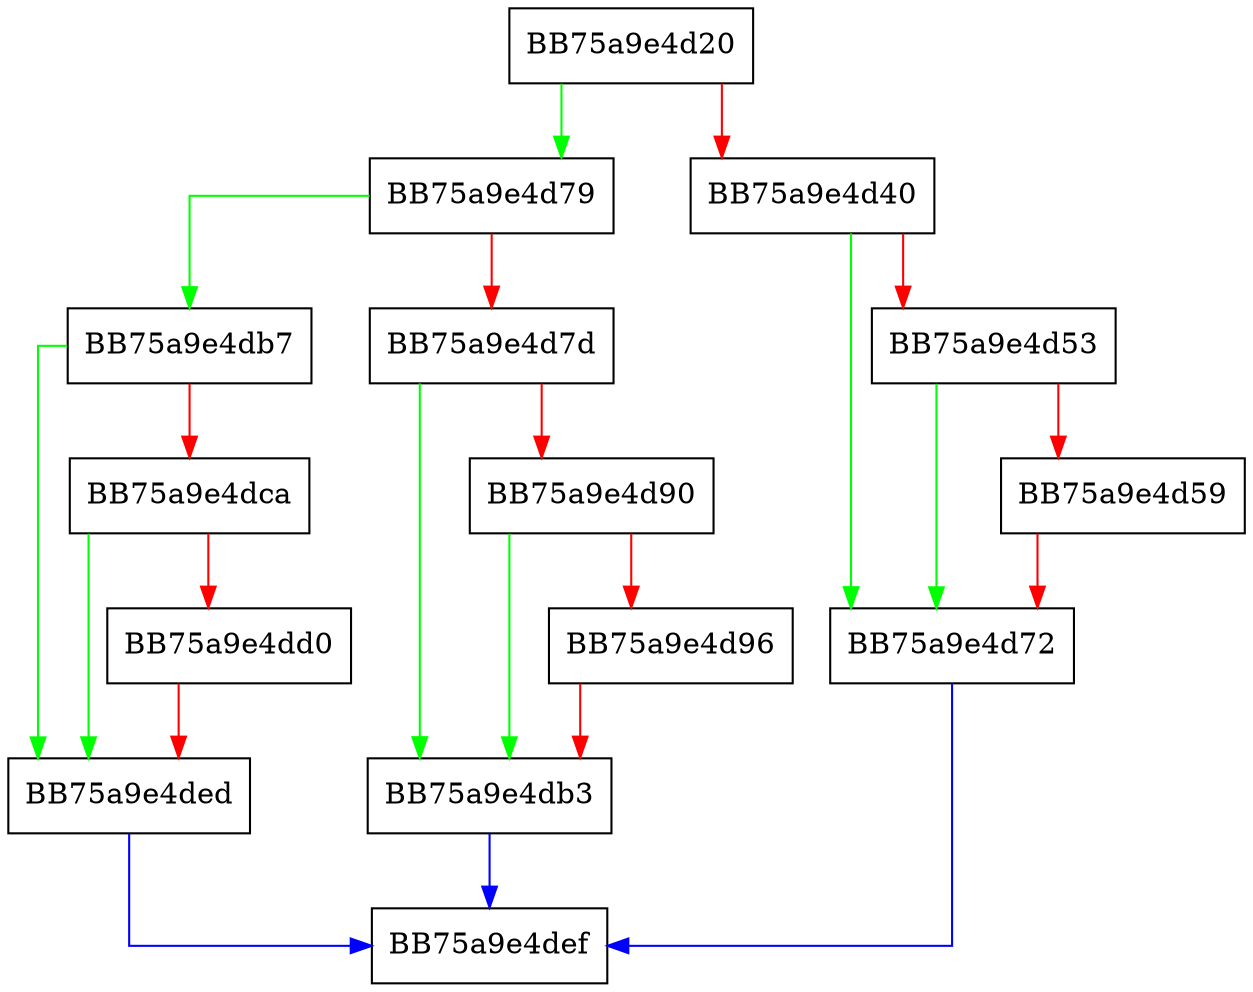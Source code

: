digraph WinVerifyTrust_shim {
  node [shape="box"];
  graph [splines=ortho];
  BB75a9e4d20 -> BB75a9e4d79 [color="green"];
  BB75a9e4d20 -> BB75a9e4d40 [color="red"];
  BB75a9e4d40 -> BB75a9e4d72 [color="green"];
  BB75a9e4d40 -> BB75a9e4d53 [color="red"];
  BB75a9e4d53 -> BB75a9e4d72 [color="green"];
  BB75a9e4d53 -> BB75a9e4d59 [color="red"];
  BB75a9e4d59 -> BB75a9e4d72 [color="red"];
  BB75a9e4d72 -> BB75a9e4def [color="blue"];
  BB75a9e4d79 -> BB75a9e4db7 [color="green"];
  BB75a9e4d79 -> BB75a9e4d7d [color="red"];
  BB75a9e4d7d -> BB75a9e4db3 [color="green"];
  BB75a9e4d7d -> BB75a9e4d90 [color="red"];
  BB75a9e4d90 -> BB75a9e4db3 [color="green"];
  BB75a9e4d90 -> BB75a9e4d96 [color="red"];
  BB75a9e4d96 -> BB75a9e4db3 [color="red"];
  BB75a9e4db3 -> BB75a9e4def [color="blue"];
  BB75a9e4db7 -> BB75a9e4ded [color="green"];
  BB75a9e4db7 -> BB75a9e4dca [color="red"];
  BB75a9e4dca -> BB75a9e4ded [color="green"];
  BB75a9e4dca -> BB75a9e4dd0 [color="red"];
  BB75a9e4dd0 -> BB75a9e4ded [color="red"];
  BB75a9e4ded -> BB75a9e4def [color="blue"];
}